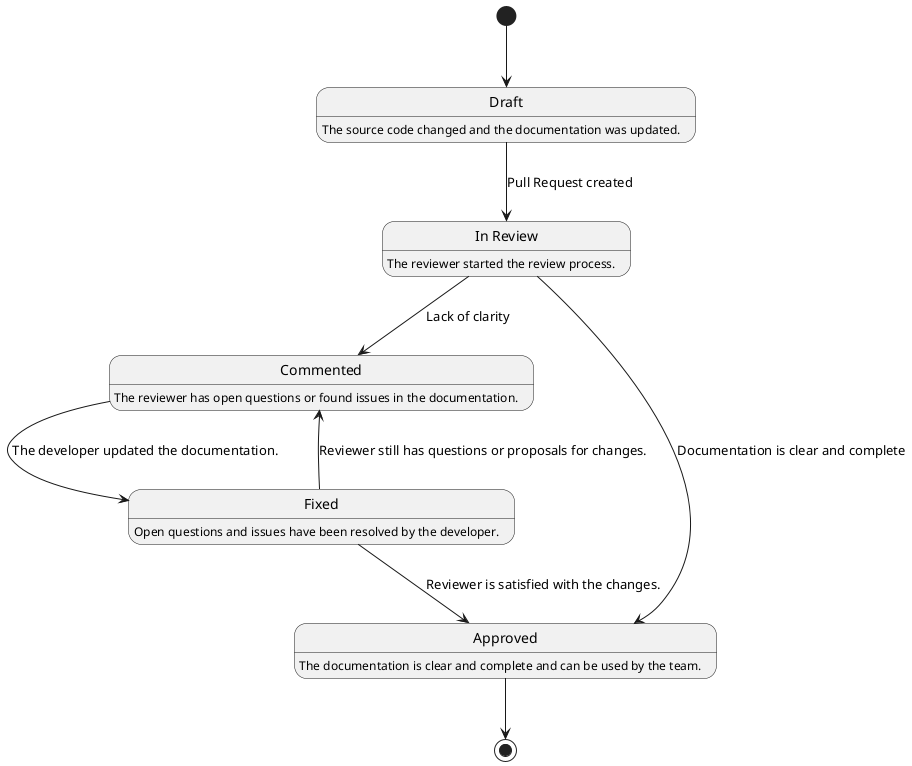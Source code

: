 @startuml

top to bottom direction
hide empty description
Draft : The source code changed and the documentation was updated.

state "In Review" as InReview : The reviewer started the review process.

Commented : The reviewer has open questions or found issues in the documentation.

Fixed : Open questions and issues have been resolved by the developer.

Approved : The documentation is clear and complete and can be used by the team.


Draft --> InReview : Pull Request created
InReview --> Commented : Lack of clarity
InReview --> Approved : Documentation is clear and complete
Commented --> Fixed : The developer updated the documentation.
Fixed --> Approved : Reviewer is satisfied with the changes.
Fixed --> Commented : Reviewer still has questions or proposals for changes.
[*] --> Draft
Approved --> [*]

@enduml